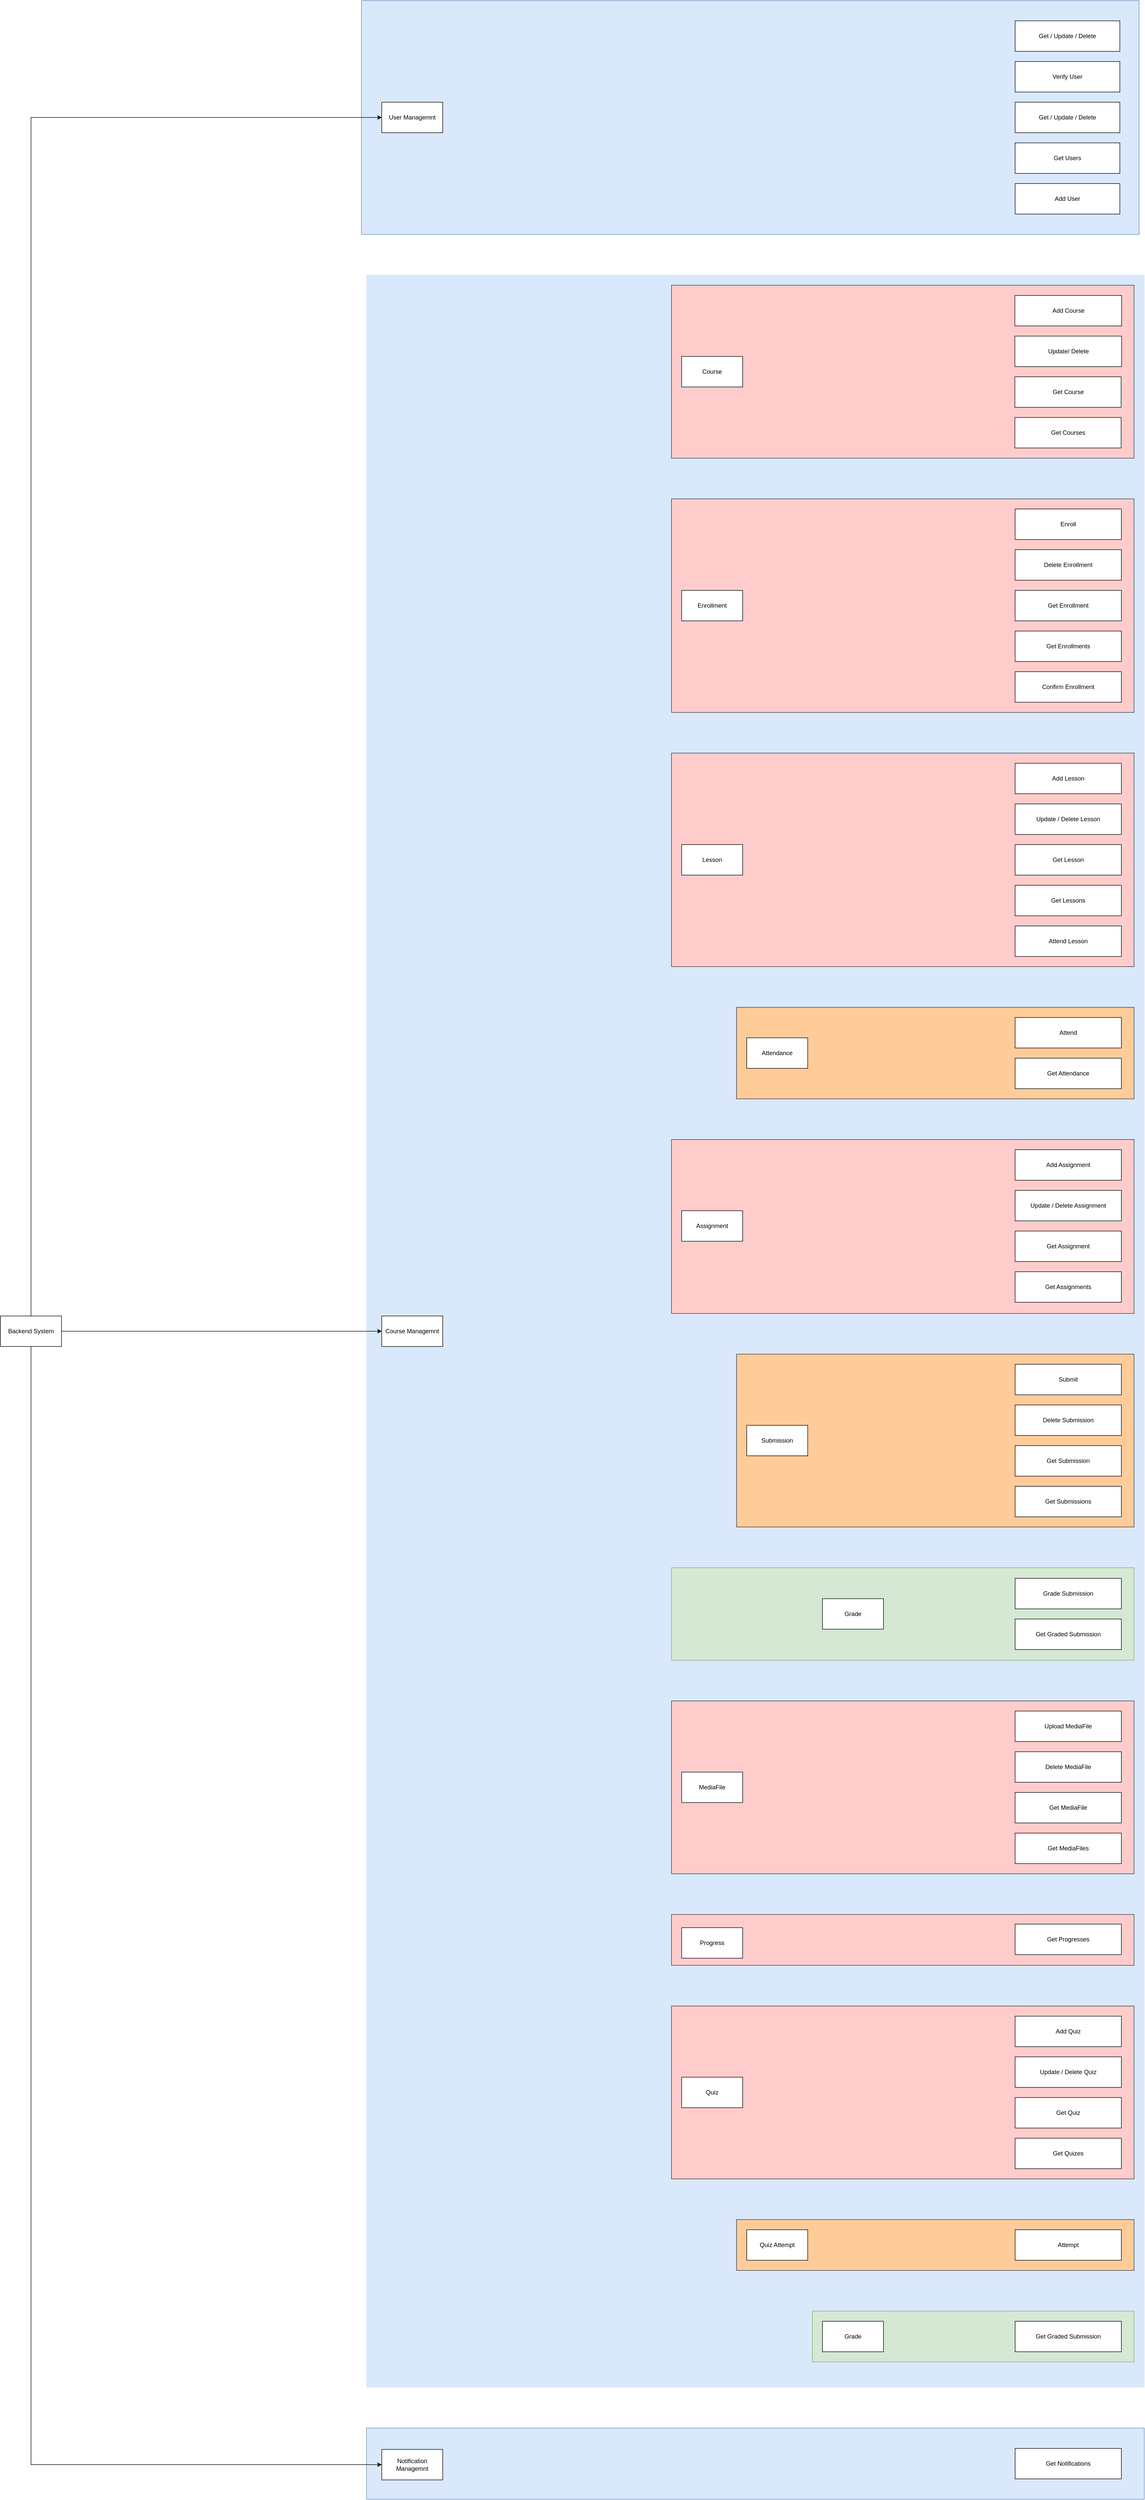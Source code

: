 <mxfile version="27.0.9">
  <diagram name="Page-1" id="aGVBakDjWfH1s-EeoHJm">
    <mxGraphModel dx="3822" dy="3104" grid="1" gridSize="10" guides="1" tooltips="1" connect="1" arrows="1" fold="1" page="1" pageScale="1" pageWidth="850" pageHeight="1100" math="0" shadow="0">
      <root>
        <mxCell id="0" />
        <mxCell id="1" parent="0" />
        <mxCell id="qaXC5aaT69b4gklD9cOE-104" value="" style="rounded=0;whiteSpace=wrap;html=1;fillColor=#dae8fc;strokeColor=#6c8ebf;" vertex="1" parent="1">
          <mxGeometry x="230" y="4604" width="1530" height="140" as="geometry" />
        </mxCell>
        <mxCell id="qaXC5aaT69b4gklD9cOE-99" value="" style="rounded=0;whiteSpace=wrap;html=1;fillColor=light-dark(#dae8fc, #572b2b);strokeColor=light-dark(#dae8fc, #BABDC0);" vertex="1" parent="1">
          <mxGeometry x="230" y="370" width="1530" height="4154" as="geometry" />
        </mxCell>
        <mxCell id="qaXC5aaT69b4gklD9cOE-98" value="" style="rounded=0;whiteSpace=wrap;html=1;fillColor=#dae8fc;strokeColor=#6c8ebf;" vertex="1" parent="1">
          <mxGeometry x="220" y="-170" width="1530" height="460" as="geometry" />
        </mxCell>
        <mxCell id="48TW3HGBr3-OI8HNYHSv-1" value="User Managemnt" style="rounded=0;whiteSpace=wrap;html=1;" parent="1" vertex="1">
          <mxGeometry x="260" y="30" width="120" height="60" as="geometry" />
        </mxCell>
        <mxCell id="48TW3HGBr3-OI8HNYHSv-3" value="Get / Update / Delete" style="rounded=0;whiteSpace=wrap;html=1;" parent="1" vertex="1">
          <mxGeometry x="1506" y="-130" width="206" height="60" as="geometry" />
        </mxCell>
        <mxCell id="48TW3HGBr3-OI8HNYHSv-7" value="Verify User" style="rounded=0;whiteSpace=wrap;html=1;" parent="1" vertex="1">
          <mxGeometry x="1506" y="-50" width="206" height="60" as="geometry" />
        </mxCell>
        <mxCell id="48TW3HGBr3-OI8HNYHSv-8" value="Get / Update / Delete" style="rounded=0;whiteSpace=wrap;html=1;" parent="1" vertex="1">
          <mxGeometry x="1506" y="30" width="206" height="60" as="geometry" />
        </mxCell>
        <mxCell id="48TW3HGBr3-OI8HNYHSv-20" value="Get Users" style="rounded=0;whiteSpace=wrap;html=1;" parent="1" vertex="1">
          <mxGeometry x="1506" y="110" width="206" height="60" as="geometry" />
        </mxCell>
        <mxCell id="qaXC5aaT69b4gklD9cOE-134" style="edgeStyle=orthogonalEdgeStyle;rounded=0;orthogonalLoop=1;jettySize=auto;html=1;entryX=0;entryY=0.5;entryDx=0;entryDy=0;" edge="1" parent="1" source="48TW3HGBr3-OI8HNYHSv-31" target="48TW3HGBr3-OI8HNYHSv-14">
          <mxGeometry relative="1" as="geometry" />
        </mxCell>
        <mxCell id="qaXC5aaT69b4gklD9cOE-135" style="edgeStyle=orthogonalEdgeStyle;rounded=0;orthogonalLoop=1;jettySize=auto;html=1;entryX=0;entryY=0.5;entryDx=0;entryDy=0;exitX=0.5;exitY=0;exitDx=0;exitDy=0;" edge="1" parent="1" source="48TW3HGBr3-OI8HNYHSv-31" target="48TW3HGBr3-OI8HNYHSv-1">
          <mxGeometry relative="1" as="geometry" />
        </mxCell>
        <mxCell id="qaXC5aaT69b4gklD9cOE-136" style="edgeStyle=orthogonalEdgeStyle;rounded=0;orthogonalLoop=1;jettySize=auto;html=1;entryX=0;entryY=0.5;entryDx=0;entryDy=0;exitX=0.5;exitY=1;exitDx=0;exitDy=0;" edge="1" parent="1" source="48TW3HGBr3-OI8HNYHSv-31" target="48TW3HGBr3-OI8HNYHSv-28">
          <mxGeometry relative="1" as="geometry" />
        </mxCell>
        <mxCell id="48TW3HGBr3-OI8HNYHSv-31" value="Backend System" style="rounded=0;whiteSpace=wrap;html=1;" parent="1" vertex="1">
          <mxGeometry x="-490" y="2417" width="120" height="60" as="geometry" />
        </mxCell>
        <mxCell id="48TW3HGBr3-OI8HNYHSv-79" value="Add User" style="rounded=0;whiteSpace=wrap;html=1;" parent="1" vertex="1">
          <mxGeometry x="1506" y="190" width="206" height="60" as="geometry" />
        </mxCell>
        <mxCell id="48TW3HGBr3-OI8HNYHSv-14" value="Course Managemnt" style="rounded=0;whiteSpace=wrap;html=1;" parent="1" vertex="1">
          <mxGeometry x="260" y="2417" width="120" height="60" as="geometry" />
        </mxCell>
        <mxCell id="qaXC5aaT69b4gklD9cOE-129" value="" style="group" vertex="1" connectable="0" parent="1">
          <mxGeometry x="830" y="390" width="910" height="340" as="geometry" />
        </mxCell>
        <mxCell id="qaXC5aaT69b4gklD9cOE-105" value="" style="rounded=0;whiteSpace=wrap;html=1;fillColor=#ffcccc;strokeColor=#36393d;" vertex="1" parent="qaXC5aaT69b4gklD9cOE-129">
          <mxGeometry width="910" height="340" as="geometry" />
        </mxCell>
        <mxCell id="48TW3HGBr3-OI8HNYHSv-16" value="Get Course" style="rounded=0;whiteSpace=wrap;html=1;" parent="qaXC5aaT69b4gklD9cOE-129" vertex="1">
          <mxGeometry x="675.5" y="180" width="209" height="60" as="geometry" />
        </mxCell>
        <mxCell id="48TW3HGBr3-OI8HNYHSv-18" value="Add Course" style="rounded=0;whiteSpace=wrap;html=1;" parent="qaXC5aaT69b4gklD9cOE-129" vertex="1">
          <mxGeometry x="675.5" y="20" width="210" height="60" as="geometry" />
        </mxCell>
        <mxCell id="48TW3HGBr3-OI8HNYHSv-19" value="Update/ Delete" style="rounded=0;whiteSpace=wrap;html=1;" parent="qaXC5aaT69b4gklD9cOE-129" vertex="1">
          <mxGeometry x="675.5" y="100" width="210" height="60" as="geometry" />
        </mxCell>
        <mxCell id="48TW3HGBr3-OI8HNYHSv-22" value="Course" style="rounded=0;whiteSpace=wrap;html=1;" parent="qaXC5aaT69b4gklD9cOE-129" vertex="1">
          <mxGeometry x="20" y="140" width="120" height="60" as="geometry" />
        </mxCell>
        <mxCell id="48TW3HGBr3-OI8HNYHSv-92" value="Get Courses" style="rounded=0;whiteSpace=wrap;html=1;" parent="qaXC5aaT69b4gklD9cOE-129" vertex="1">
          <mxGeometry x="675.5" y="260" width="209" height="60" as="geometry" />
        </mxCell>
        <mxCell id="qaXC5aaT69b4gklD9cOE-106" value="" style="rounded=0;whiteSpace=wrap;html=1;fillColor=#ffcccc;strokeColor=#36393d;movable=1;resizable=1;rotatable=1;deletable=1;editable=1;locked=0;connectable=1;" vertex="1" parent="1">
          <mxGeometry x="830" y="810" width="910" height="420" as="geometry" />
        </mxCell>
        <mxCell id="48TW3HGBr3-OI8HNYHSv-23" value="Enrollment" style="rounded=0;whiteSpace=wrap;html=1;movable=1;resizable=1;rotatable=1;deletable=1;editable=1;locked=0;connectable=1;" parent="1" vertex="1">
          <mxGeometry x="850" y="990" width="120" height="60" as="geometry" />
        </mxCell>
        <mxCell id="48TW3HGBr3-OI8HNYHSv-102" value="Enroll" style="rounded=0;whiteSpace=wrap;html=1;movable=1;resizable=1;rotatable=1;deletable=1;editable=1;locked=0;connectable=1;" parent="1" vertex="1">
          <mxGeometry x="1506" y="830" width="209" height="60" as="geometry" />
        </mxCell>
        <mxCell id="48TW3HGBr3-OI8HNYHSv-103" value="Delete Enrollment" style="rounded=0;whiteSpace=wrap;html=1;movable=1;resizable=1;rotatable=1;deletable=1;editable=1;locked=0;connectable=1;" parent="1" vertex="1">
          <mxGeometry x="1506" y="910" width="209" height="60" as="geometry" />
        </mxCell>
        <mxCell id="48TW3HGBr3-OI8HNYHSv-104" value="Get Enrollments" style="rounded=0;whiteSpace=wrap;html=1;movable=1;resizable=1;rotatable=1;deletable=1;editable=1;locked=0;connectable=1;" parent="1" vertex="1">
          <mxGeometry x="1506" y="1070" width="209" height="60" as="geometry" />
        </mxCell>
        <mxCell id="48TW3HGBr3-OI8HNYHSv-105" value="Get Enrollment" style="rounded=0;whiteSpace=wrap;html=1;movable=1;resizable=1;rotatable=1;deletable=1;editable=1;locked=0;connectable=1;" parent="1" vertex="1">
          <mxGeometry x="1506" y="990" width="209" height="60" as="geometry" />
        </mxCell>
        <mxCell id="48TW3HGBr3-OI8HNYHSv-106" value="Confirm Enrollment" style="rounded=0;whiteSpace=wrap;html=1;movable=1;resizable=1;rotatable=1;deletable=1;editable=1;locked=0;connectable=1;" parent="1" vertex="1">
          <mxGeometry x="1506" y="1150" width="209" height="60" as="geometry" />
        </mxCell>
        <mxCell id="qaXC5aaT69b4gklD9cOE-107" value="" style="rounded=0;whiteSpace=wrap;html=1;fillColor=#ffcccc;strokeColor=#36393d;" vertex="1" parent="1">
          <mxGeometry x="830" y="1310" width="910" height="420" as="geometry" />
        </mxCell>
        <mxCell id="48TW3HGBr3-OI8HNYHSv-24" value="Lesson" style="rounded=0;whiteSpace=wrap;html=1;" parent="1" vertex="1">
          <mxGeometry x="850" y="1490" width="120" height="60" as="geometry" />
        </mxCell>
        <mxCell id="48TW3HGBr3-OI8HNYHSv-126" value="Add Lesson" style="rounded=0;whiteSpace=wrap;html=1;" parent="1" vertex="1">
          <mxGeometry x="1506" y="1330" width="209" height="60" as="geometry" />
        </mxCell>
        <mxCell id="48TW3HGBr3-OI8HNYHSv-127" value="Update / Delete Lesson" style="rounded=0;whiteSpace=wrap;html=1;" parent="1" vertex="1">
          <mxGeometry x="1506" y="1410" width="209" height="60" as="geometry" />
        </mxCell>
        <mxCell id="48TW3HGBr3-OI8HNYHSv-135" value="Get Lessons" style="rounded=0;whiteSpace=wrap;html=1;" parent="1" vertex="1">
          <mxGeometry x="1506" y="1570" width="209" height="60" as="geometry" />
        </mxCell>
        <mxCell id="48TW3HGBr3-OI8HNYHSv-142" value="Attend Lesson" style="rounded=0;whiteSpace=wrap;html=1;" parent="1" vertex="1">
          <mxGeometry x="1506" y="1650" width="209" height="60" as="geometry" />
        </mxCell>
        <mxCell id="48TW3HGBr3-OI8HNYHSv-148" value="Get Lesson" style="rounded=0;whiteSpace=wrap;html=1;" parent="1" vertex="1">
          <mxGeometry x="1506" y="1490" width="209" height="60" as="geometry" />
        </mxCell>
        <mxCell id="qaXC5aaT69b4gklD9cOE-108" value="" style="rounded=0;whiteSpace=wrap;html=1;fillColor=#ffcc99;strokeColor=#36393d;" vertex="1" parent="1">
          <mxGeometry x="958" y="1810" width="782" height="180" as="geometry" />
        </mxCell>
        <mxCell id="48TW3HGBr3-OI8HNYHSv-30" value="Attendance" style="rounded=0;whiteSpace=wrap;html=1;" parent="1" vertex="1">
          <mxGeometry x="978" y="1870" width="120" height="60" as="geometry" />
        </mxCell>
        <mxCell id="qaXC5aaT69b4gklD9cOE-16" value="Attend" style="rounded=0;whiteSpace=wrap;html=1;" vertex="1" parent="1">
          <mxGeometry x="1506" y="1830" width="209" height="60" as="geometry" />
        </mxCell>
        <mxCell id="qaXC5aaT69b4gklD9cOE-17" value="Get Attendance" style="rounded=0;whiteSpace=wrap;html=1;" vertex="1" parent="1">
          <mxGeometry x="1506" y="1910" width="209" height="60" as="geometry" />
        </mxCell>
        <mxCell id="qaXC5aaT69b4gklD9cOE-109" value="" style="rounded=0;whiteSpace=wrap;html=1;fillColor=#ffcccc;strokeColor=#36393d;" vertex="1" parent="1">
          <mxGeometry x="830" y="2070" width="910" height="342" as="geometry" />
        </mxCell>
        <mxCell id="E2JBSVhkc4Iez4ISo9yt-16" value="Assignment" style="rounded=0;whiteSpace=wrap;html=1;" parent="1" vertex="1">
          <mxGeometry x="850" y="2210" width="120" height="60" as="geometry" />
        </mxCell>
        <mxCell id="E2JBSVhkc4Iez4ISo9yt-17" value="Add Assignment" style="rounded=0;whiteSpace=wrap;html=1;" parent="1" vertex="1">
          <mxGeometry x="1506" y="2090" width="209" height="60" as="geometry" />
        </mxCell>
        <mxCell id="E2JBSVhkc4Iez4ISo9yt-18" value="Update / Delete Assignment" style="rounded=0;whiteSpace=wrap;html=1;" parent="1" vertex="1">
          <mxGeometry x="1506" y="2170" width="209" height="60" as="geometry" />
        </mxCell>
        <mxCell id="E2JBSVhkc4Iez4ISo9yt-19" value="Get Assignments" style="rounded=0;whiteSpace=wrap;html=1;" parent="1" vertex="1">
          <mxGeometry x="1506" y="2330" width="209" height="60" as="geometry" />
        </mxCell>
        <mxCell id="E2JBSVhkc4Iez4ISo9yt-30" value="Get Assignment" style="rounded=0;whiteSpace=wrap;html=1;" parent="1" vertex="1">
          <mxGeometry x="1506" y="2250" width="209" height="60" as="geometry" />
        </mxCell>
        <mxCell id="qaXC5aaT69b4gklD9cOE-110" value="" style="rounded=0;whiteSpace=wrap;html=1;fillColor=#ffcc99;strokeColor=#36393d;" vertex="1" parent="1">
          <mxGeometry x="958" y="2492" width="782" height="340" as="geometry" />
        </mxCell>
        <mxCell id="48TW3HGBr3-OI8HNYHSv-26" value="Submission" style="rounded=0;whiteSpace=wrap;html=1;" parent="1" vertex="1">
          <mxGeometry x="978" y="2632" width="120" height="60" as="geometry" />
        </mxCell>
        <mxCell id="E2JBSVhkc4Iez4ISo9yt-34" value="Submit" style="rounded=0;whiteSpace=wrap;html=1;" parent="1" vertex="1">
          <mxGeometry x="1506" y="2512" width="209" height="60" as="geometry" />
        </mxCell>
        <mxCell id="E2JBSVhkc4Iez4ISo9yt-35" value="Delete Submission" style="rounded=0;whiteSpace=wrap;html=1;" parent="1" vertex="1">
          <mxGeometry x="1506" y="2592" width="209" height="60" as="geometry" />
        </mxCell>
        <mxCell id="E2JBSVhkc4Iez4ISo9yt-36" value="Get Submissions" style="rounded=0;whiteSpace=wrap;html=1;" parent="1" vertex="1">
          <mxGeometry x="1506" y="2752" width="209" height="60" as="geometry" />
        </mxCell>
        <mxCell id="E2JBSVhkc4Iez4ISo9yt-37" value="Get Submission" style="rounded=0;whiteSpace=wrap;html=1;" parent="1" vertex="1">
          <mxGeometry x="1506" y="2672" width="209" height="60" as="geometry" />
        </mxCell>
        <mxCell id="qaXC5aaT69b4gklD9cOE-111" value="" style="rounded=0;whiteSpace=wrap;html=1;fillColor=#d5e8d4;strokeColor=#82b366;" vertex="1" parent="1">
          <mxGeometry x="830" y="2912" width="910" height="182" as="geometry" />
        </mxCell>
        <mxCell id="qaXC5aaT69b4gklD9cOE-1" value="Grade" style="rounded=0;whiteSpace=wrap;html=1;" vertex="1" parent="1">
          <mxGeometry x="1127" y="2973" width="120" height="60" as="geometry" />
        </mxCell>
        <mxCell id="qaXC5aaT69b4gklD9cOE-3" value="Grade Submission" style="rounded=0;whiteSpace=wrap;html=1;" vertex="1" parent="1">
          <mxGeometry x="1506" y="2933" width="209" height="60" as="geometry" />
        </mxCell>
        <mxCell id="qaXC5aaT69b4gklD9cOE-4" value="Get Graded Submission" style="rounded=0;whiteSpace=wrap;html=1;" vertex="1" parent="1">
          <mxGeometry x="1506" y="3013" width="209" height="60" as="geometry" />
        </mxCell>
        <mxCell id="qaXC5aaT69b4gklD9cOE-112" value="" style="rounded=0;whiteSpace=wrap;html=1;fillColor=#ffcccc;strokeColor=#36393d;" vertex="1" parent="1">
          <mxGeometry x="830" y="3174" width="910" height="340" as="geometry" />
        </mxCell>
        <mxCell id="48TW3HGBr3-OI8HNYHSv-27" value="MediaFile" style="rounded=0;whiteSpace=wrap;html=1;" parent="1" vertex="1">
          <mxGeometry x="850" y="3314" width="120" height="60" as="geometry" />
        </mxCell>
        <mxCell id="E2JBSVhkc4Iez4ISo9yt-56" value="Upload MediaFile" style="rounded=0;whiteSpace=wrap;html=1;" parent="1" vertex="1">
          <mxGeometry x="1506" y="3194" width="209" height="60" as="geometry" />
        </mxCell>
        <mxCell id="E2JBSVhkc4Iez4ISo9yt-57" value="Delete MediaFile" style="rounded=0;whiteSpace=wrap;html=1;" parent="1" vertex="1">
          <mxGeometry x="1506" y="3274" width="209" height="60" as="geometry" />
        </mxCell>
        <mxCell id="E2JBSVhkc4Iez4ISo9yt-58" value="Get MediaFile" style="rounded=0;whiteSpace=wrap;html=1;" parent="1" vertex="1">
          <mxGeometry x="1506" y="3354" width="209" height="60" as="geometry" />
        </mxCell>
        <mxCell id="E2JBSVhkc4Iez4ISo9yt-59" value="Get MediaFiles" style="rounded=0;whiteSpace=wrap;html=1;" parent="1" vertex="1">
          <mxGeometry x="1506" y="3434" width="209" height="60" as="geometry" />
        </mxCell>
        <mxCell id="qaXC5aaT69b4gklD9cOE-113" value="" style="rounded=0;whiteSpace=wrap;html=1;fillColor=#ffcccc;strokeColor=#36393d;" vertex="1" parent="1">
          <mxGeometry x="830" y="3594" width="910" height="100" as="geometry" />
        </mxCell>
        <mxCell id="48TW3HGBr3-OI8HNYHSv-29" value="Progress" style="rounded=0;whiteSpace=wrap;html=1;" parent="1" vertex="1">
          <mxGeometry x="850" y="3620" width="120" height="60" as="geometry" />
        </mxCell>
        <mxCell id="qaXC5aaT69b4gklD9cOE-12" value="Get Progresses" style="rounded=0;whiteSpace=wrap;html=1;" vertex="1" parent="1">
          <mxGeometry x="1506" y="3613" width="209" height="60" as="geometry" />
        </mxCell>
        <mxCell id="qaXC5aaT69b4gklD9cOE-115" value="" style="rounded=0;whiteSpace=wrap;html=1;fillColor=#ffcccc;strokeColor=#36393d;" vertex="1" parent="1">
          <mxGeometry x="830" y="3774" width="910" height="340" as="geometry" />
        </mxCell>
        <mxCell id="qaXC5aaT69b4gklD9cOE-49" value="Quiz" style="rounded=0;whiteSpace=wrap;html=1;" vertex="1" parent="1">
          <mxGeometry x="850" y="3914" width="120" height="60" as="geometry" />
        </mxCell>
        <mxCell id="qaXC5aaT69b4gklD9cOE-50" value="Add Quiz" style="rounded=0;whiteSpace=wrap;html=1;" vertex="1" parent="1">
          <mxGeometry x="1506" y="3794" width="209" height="60" as="geometry" />
        </mxCell>
        <mxCell id="qaXC5aaT69b4gklD9cOE-51" value="Update / Delete Quiz" style="rounded=0;whiteSpace=wrap;html=1;" vertex="1" parent="1">
          <mxGeometry x="1506" y="3874" width="209" height="60" as="geometry" />
        </mxCell>
        <mxCell id="qaXC5aaT69b4gklD9cOE-52" value="Get Quizes" style="rounded=0;whiteSpace=wrap;html=1;" vertex="1" parent="1">
          <mxGeometry x="1506" y="4034" width="209" height="60" as="geometry" />
        </mxCell>
        <mxCell id="qaXC5aaT69b4gklD9cOE-61" value="Get Quiz" style="rounded=0;whiteSpace=wrap;html=1;" vertex="1" parent="1">
          <mxGeometry x="1506" y="3954" width="209" height="60" as="geometry" />
        </mxCell>
        <mxCell id="qaXC5aaT69b4gklD9cOE-114" value="" style="rounded=0;whiteSpace=wrap;html=1;fillColor=#ffcc99;strokeColor=#36393d;" vertex="1" parent="1">
          <mxGeometry x="958" y="4194" width="782" height="100" as="geometry" />
        </mxCell>
        <mxCell id="qaXC5aaT69b4gklD9cOE-39" value="Quiz Attempt" style="rounded=0;whiteSpace=wrap;html=1;" vertex="1" parent="1">
          <mxGeometry x="978" y="4214" width="120" height="60" as="geometry" />
        </mxCell>
        <mxCell id="qaXC5aaT69b4gklD9cOE-62" value="Attempt" style="rounded=0;whiteSpace=wrap;html=1;" vertex="1" parent="1">
          <mxGeometry x="1506" y="4214" width="209" height="60" as="geometry" />
        </mxCell>
        <mxCell id="qaXC5aaT69b4gklD9cOE-116" value="" style="rounded=0;whiteSpace=wrap;html=1;fillColor=#d5e8d4;strokeColor=#82b366;" vertex="1" parent="1">
          <mxGeometry x="1107" y="4374" width="633" height="100" as="geometry" />
        </mxCell>
        <mxCell id="qaXC5aaT69b4gklD9cOE-75" value="Grade" style="rounded=0;whiteSpace=wrap;html=1;" vertex="1" parent="1">
          <mxGeometry x="1127" y="4394" width="120" height="60" as="geometry" />
        </mxCell>
        <mxCell id="qaXC5aaT69b4gklD9cOE-77" value="Get Graded Submission" style="rounded=0;whiteSpace=wrap;html=1;" vertex="1" parent="1">
          <mxGeometry x="1506" y="4394" width="209" height="60" as="geometry" />
        </mxCell>
        <mxCell id="48TW3HGBr3-OI8HNYHSv-28" value="Notification Managemnt" style="rounded=0;whiteSpace=wrap;html=1;" parent="1" vertex="1">
          <mxGeometry x="260" y="4646" width="120" height="60" as="geometry" />
        </mxCell>
        <mxCell id="qaXC5aaT69b4gklD9cOE-90" value="Get Notifications" style="rounded=0;whiteSpace=wrap;html=1;" vertex="1" parent="1">
          <mxGeometry x="1506" y="4644" width="209" height="60" as="geometry" />
        </mxCell>
      </root>
    </mxGraphModel>
  </diagram>
</mxfile>
